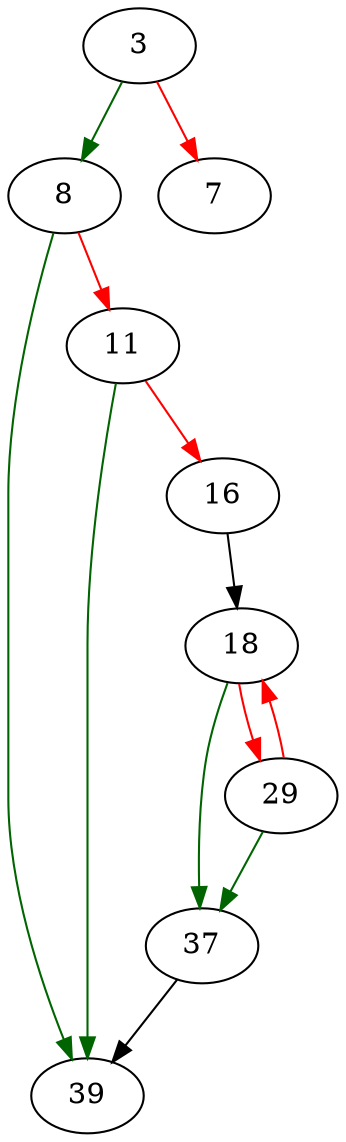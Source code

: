 strict digraph "read_block" {
	// Node definitions.
	3 [entry=true];
	8;
	7;
	39;
	11;
	16;
	18;
	37;
	29;

	// Edge definitions.
	3 -> 8 [
		color=darkgreen
		cond=true
	];
	3 -> 7 [
		color=red
		cond=false
	];
	8 -> 39 [
		color=darkgreen
		cond=true
	];
	8 -> 11 [
		color=red
		cond=false
	];
	11 -> 39 [
		color=darkgreen
		cond=true
	];
	11 -> 16 [
		color=red
		cond=false
	];
	16 -> 18;
	18 -> 37 [
		color=darkgreen
		cond=true
	];
	18 -> 29 [
		color=red
		cond=false
	];
	37 -> 39;
	29 -> 18 [
		color=red
		cond=false
	];
	29 -> 37 [
		color=darkgreen
		cond=true
	];
}